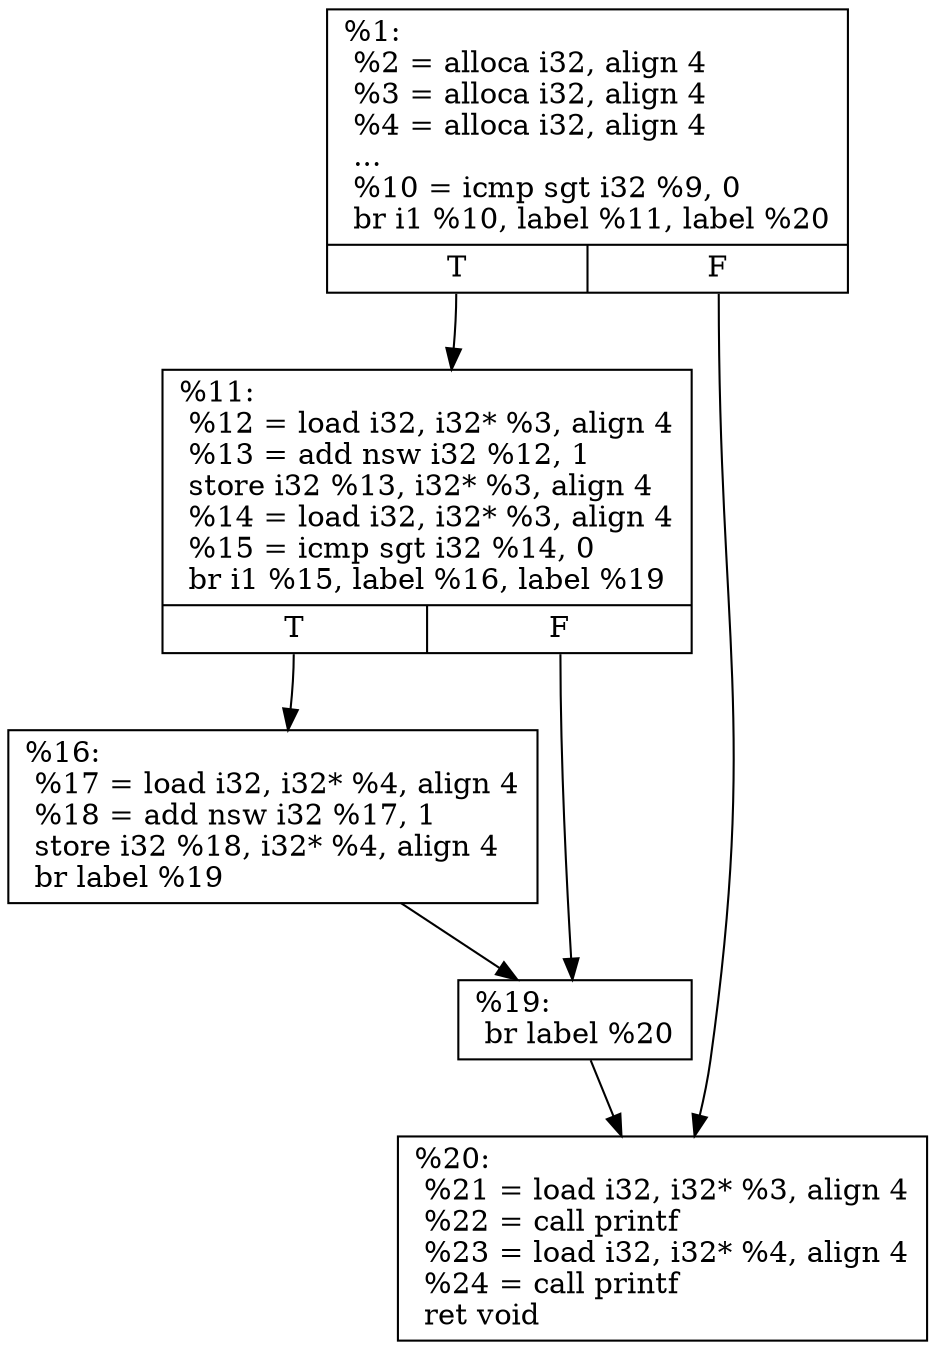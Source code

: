 digraph "foo" {
	node_0000[shape=record, label="{%1:\l %2 = alloca i32, align 4\l %3 = alloca i32, align 4\l %4 = alloca i32, align 4\l ...\l %10 = icmp sgt i32 %9, 0\l br i1 %10, label %11, label %20\l|{<s0>T|<s1>F}}"]
	node_0001[shape=record, label="{%11:\l %12 = load i32, i32* %3, align 4\l %13 = add nsw i32 %12, 1\l store i32 %13, i32* %3, align 4\l %14 = load i32, i32* %3, align 4\l %15 = icmp sgt i32 %14, 0\l br i1 %15, label %16, label %19\l|{<s0>T|<s1>F}}"]
	node_0002[shape=record, label="{%16:\l %17 = load i32, i32* %4, align 4\l %18 = add nsw i32 %17, 1\l store i32 %18, i32* %4, align 4\l br label %19\l}"]
	node_0003[shape=record, label="{%19:\l br label %20\l}"]
	node_0004[shape=record, label="{%20:\l %21 = load i32, i32* %3, align 4\l %22 = call printf\l %23 = load i32, i32* %4, align 4\l %24 = call printf\l ret void\l}"]
	node_0000:s0 -> node_0001 
	node_0000:s1 -> node_0004 
	node_0001:s0 -> node_0002 
	node_0001:s1 -> node_0003 
	node_0002 -> node_0003 
	node_0003 -> node_0004 
}
